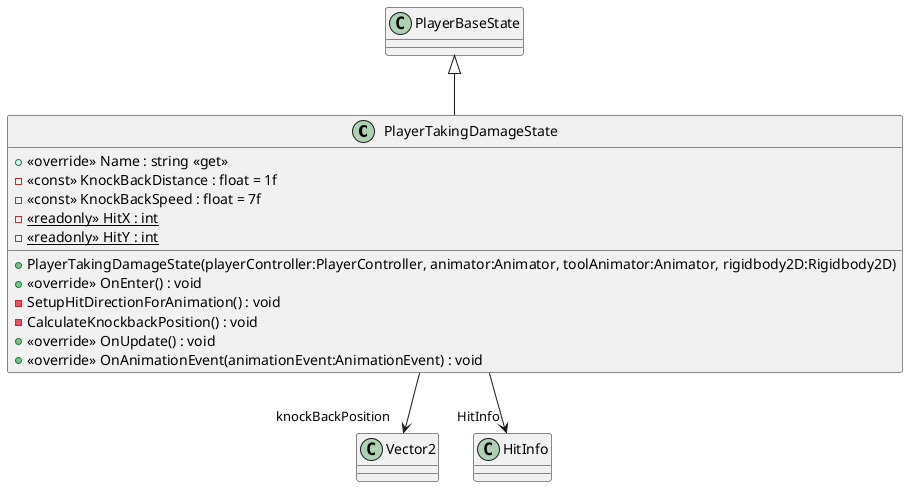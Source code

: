 @startuml
class PlayerTakingDamageState {
    + <<override>> Name : string <<get>>
    - <<const>> KnockBackDistance : float = 1f
    - <<const>> KnockBackSpeed : float = 7f
    - {static} <<readonly>> HitX : int
    - {static} <<readonly>> HitY : int
    + PlayerTakingDamageState(playerController:PlayerController, animator:Animator, toolAnimator:Animator, rigidbody2D:Rigidbody2D)
    + <<override>> OnEnter() : void
    - SetupHitDirectionForAnimation() : void
    - CalculateKnockbackPosition() : void
    + <<override>> OnUpdate() : void
    + <<override>> OnAnimationEvent(animationEvent:AnimationEvent) : void
}
PlayerBaseState <|-- PlayerTakingDamageState
PlayerTakingDamageState --> "knockBackPosition" Vector2
PlayerTakingDamageState --> "HitInfo" HitInfo
@enduml
